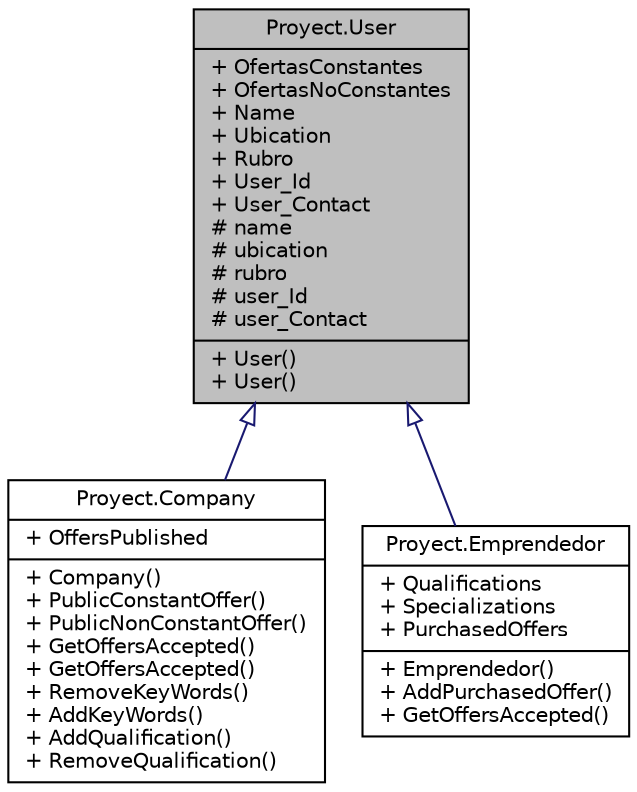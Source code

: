 digraph "Proyect.User"
{
 // INTERACTIVE_SVG=YES
 // LATEX_PDF_SIZE
  edge [fontname="Helvetica",fontsize="10",labelfontname="Helvetica",labelfontsize="10"];
  node [fontname="Helvetica",fontsize="10",shape=record];
  Node1 [label="{Proyect.User\n|+ OfertasConstantes\l+ OfertasNoConstantes\l+ Name\l+ Ubication\l+ Rubro\l+ User_Id\l+ User_Contact\l# name\l# ubication\l# rubro\l# user_Id\l# user_Contact\l|+ User()\l+ User()\l}",height=0.2,width=0.4,color="black", fillcolor="grey75", style="filled", fontcolor="black",tooltip="Superclase user de Emprendedor y Company (quienes estan en una relaciontaxonomica con esta clase)."];
  Node1 -> Node2 [dir="back",color="midnightblue",fontsize="10",style="solid",arrowtail="onormal",fontname="Helvetica"];
  Node2 [label="{Proyect.Company\n|+ OffersPublished\l|+ Company()\l+ PublicConstantOffer()\l+ PublicNonConstantOffer()\l+ GetOffersAccepted()\l+ GetOffersAccepted()\l+ RemoveKeyWords()\l+ AddKeyWords()\l+ AddQualification()\l+ RemoveQualification()\l}",height=0.2,width=0.4,color="black", fillcolor="white", style="filled",URL="$classProyect_1_1Company.html",tooltip="Esta clase representa la compania y hereda de user (cumple con el principio ISP, porque no depende de..."];
  Node1 -> Node3 [dir="back",color="midnightblue",fontsize="10",style="solid",arrowtail="onormal",fontname="Helvetica"];
  Node3 [label="{Proyect.Emprendedor\n|+ Qualifications\l+ Specializations\l+ PurchasedOffers\l|+ Emprendedor()\l+ AddPurchasedOffer()\l+ GetOffersAccepted()\l}",height=0.2,width=0.4,color="black", fillcolor="white", style="filled",URL="$classProyect_1_1Emprendedor.html",tooltip="Esta clase representa un Emprendedor, hereda de user (Tienen relaciontaxonomica)."];
}
